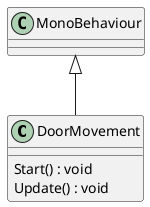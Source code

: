 @startuml
class DoorMovement {
    Start() : void
    Update() : void
}
MonoBehaviour <|-- DoorMovement
@enduml
